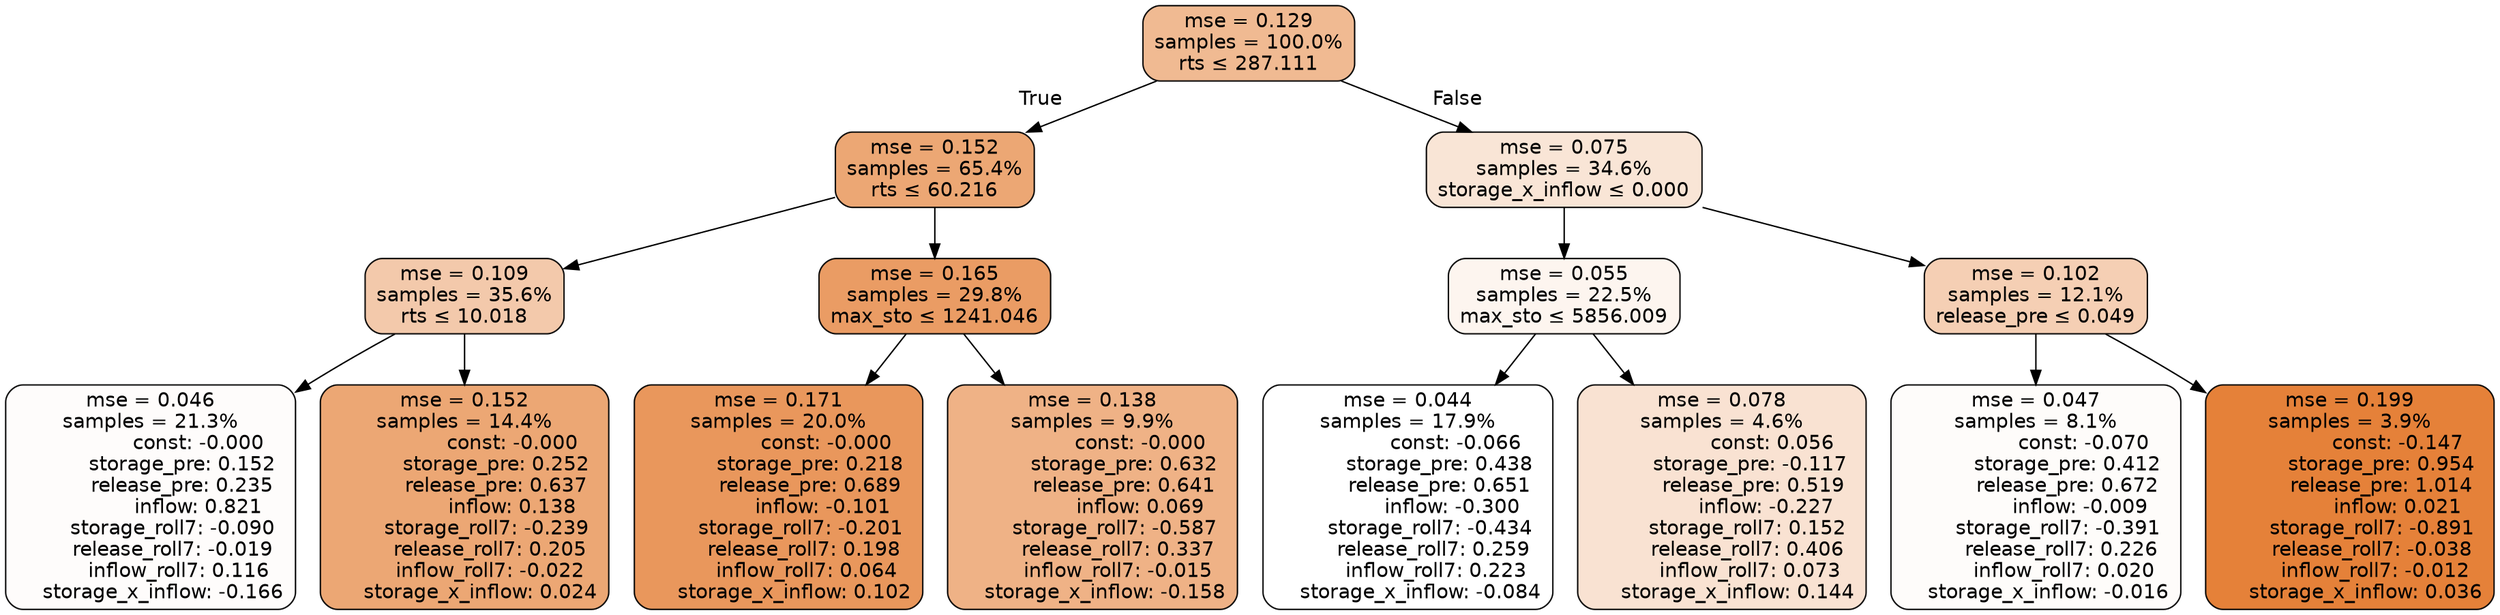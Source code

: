 digraph tree {
bgcolor="transparent"
node [shape=rectangle, style="filled, rounded", color="black", fontname=helvetica] ;
edge [fontname=helvetica] ;
	"0" [label="mse = 0.129
samples = 100.0%
rts &le; 287.111", fillcolor="#f0ba92"]
	"1" [label="mse = 0.152
samples = 65.4%
rts &le; 60.216", fillcolor="#eca774"]
	"2" [label="mse = 0.109
samples = 35.6%
rts &le; 10.018", fillcolor="#f3c9ab"]
	"3" [label="mse = 0.046
samples = 21.3%
               const: -0.000
          storage_pre: 0.152
          release_pre: 0.235
               inflow: 0.821
       storage_roll7: -0.090
       release_roll7: -0.019
         inflow_roll7: 0.116
    storage_x_inflow: -0.166", fillcolor="#fefcfb"]
	"4" [label="mse = 0.152
samples = 14.4%
               const: -0.000
          storage_pre: 0.252
          release_pre: 0.637
               inflow: 0.138
       storage_roll7: -0.239
        release_roll7: 0.205
        inflow_roll7: -0.022
     storage_x_inflow: 0.024", fillcolor="#eca774"]
	"5" [label="mse = 0.165
samples = 29.8%
max_sto &le; 1241.046", fillcolor="#ea9c64"]
	"6" [label="mse = 0.171
samples = 20.0%
               const: -0.000
          storage_pre: 0.218
          release_pre: 0.689
              inflow: -0.101
       storage_roll7: -0.201
        release_roll7: 0.198
         inflow_roll7: 0.064
     storage_x_inflow: 0.102", fillcolor="#e9975c"]
	"7" [label="mse = 0.138
samples = 9.9%
               const: -0.000
          storage_pre: 0.632
          release_pre: 0.641
               inflow: 0.069
       storage_roll7: -0.587
        release_roll7: 0.337
        inflow_roll7: -0.015
    storage_x_inflow: -0.158", fillcolor="#efb286"]
	"8" [label="mse = 0.075
samples = 34.6%
storage_x_inflow &le; 0.000", fillcolor="#f9e5d6"]
	"9" [label="mse = 0.055
samples = 22.5%
max_sto &le; 5856.009", fillcolor="#fdf5ef"]
	"10" [label="mse = 0.044
samples = 17.9%
               const: -0.066
          storage_pre: 0.438
          release_pre: 0.651
              inflow: -0.300
       storage_roll7: -0.434
        release_roll7: 0.259
         inflow_roll7: 0.223
    storage_x_inflow: -0.084", fillcolor="#ffffff"]
	"11" [label="mse = 0.078
samples = 4.6%
                const: 0.056
         storage_pre: -0.117
          release_pre: 0.519
              inflow: -0.227
        storage_roll7: 0.152
        release_roll7: 0.406
         inflow_roll7: 0.073
     storage_x_inflow: 0.144", fillcolor="#f9e2d2"]
	"12" [label="mse = 0.102
samples = 12.1%
release_pre &le; 0.049", fillcolor="#f5cfb4"]
	"13" [label="mse = 0.047
samples = 8.1%
               const: -0.070
          storage_pre: 0.412
          release_pre: 0.672
              inflow: -0.009
       storage_roll7: -0.391
        release_roll7: 0.226
         inflow_roll7: 0.020
    storage_x_inflow: -0.016", fillcolor="#fefcfa"]
	"14" [label="mse = 0.199
samples = 3.9%
               const: -0.147
          storage_pre: 0.954
          release_pre: 1.014
               inflow: 0.021
       storage_roll7: -0.891
       release_roll7: -0.038
        inflow_roll7: -0.012
     storage_x_inflow: 0.036", fillcolor="#e58139"]

	"0" -> "1" [labeldistance=2.5, labelangle=45, headlabel="True"]
	"1" -> "2"
	"2" -> "3"
	"2" -> "4"
	"1" -> "5"
	"5" -> "6"
	"5" -> "7"
	"0" -> "8" [labeldistance=2.5, labelangle=-45, headlabel="False"]
	"8" -> "9"
	"9" -> "10"
	"9" -> "11"
	"8" -> "12"
	"12" -> "13"
	"12" -> "14"
}